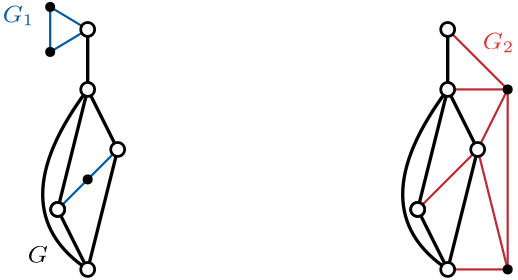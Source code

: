 <?xml version="1.0"?>
<!DOCTYPE ipe SYSTEM "ipe.dtd">
<ipe version="70218" creator="Ipe 7.2.26">
<info created="D:20230528160213" modified="D:20230528160213"/>
<ipestyle name="basic">
<symbol name="arrow/arc(spx)">
<path stroke="sym-stroke" fill="sym-stroke" pen="sym-pen">
0 0 m
-1 0.333 l
-1 -0.333 l
h
</path>
</symbol>
<symbol name="arrow/farc(spx)">
<path stroke="sym-stroke" fill="white" pen="sym-pen">
0 0 m
-1 0.333 l
-1 -0.333 l
h
</path>
</symbol>
<symbol name="arrow/ptarc(spx)">
<path stroke="sym-stroke" fill="sym-stroke" pen="sym-pen">
0 0 m
-1 0.333 l
-0.8 0 l
-1 -0.333 l
h
</path>
</symbol>
<symbol name="arrow/fptarc(spx)">
<path stroke="sym-stroke" fill="white" pen="sym-pen">
0 0 m
-1 0.333 l
-0.8 0 l
-1 -0.333 l
h
</path>
</symbol>
<symbol name="mark/circle(sx)" transformations="translations">
<path fill="sym-stroke">
0.6 0 0 0.6 0 0 e
0.4 0 0 0.4 0 0 e
</path>
</symbol>
<symbol name="mark/disk(sx)" transformations="translations">
<path fill="sym-stroke">
0.6 0 0 0.6 0 0 e
</path>
</symbol>
<symbol name="mark/fdisk(sfx)" transformations="translations">
<group>
<path fill="sym-fill">
0.5 0 0 0.5 0 0 e
</path>
<path fill="sym-stroke" fillrule="eofill">
0.6 0 0 0.6 0 0 e
0.4 0 0 0.4 0 0 e
</path>
</group>
</symbol>
<symbol name="mark/box(sx)" transformations="translations">
<path fill="sym-stroke" fillrule="eofill">
-0.6 -0.6 m
0.6 -0.6 l
0.6 0.6 l
-0.6 0.6 l
h
-0.4 -0.4 m
0.4 -0.4 l
0.4 0.4 l
-0.4 0.4 l
h
</path>
</symbol>
<symbol name="mark/square(sx)" transformations="translations">
<path fill="sym-stroke">
-0.6 -0.6 m
0.6 -0.6 l
0.6 0.6 l
-0.6 0.6 l
h
</path>
</symbol>
<symbol name="mark/fsquare(sfx)" transformations="translations">
<group>
<path fill="sym-fill">
-0.5 -0.5 m
0.5 -0.5 l
0.5 0.5 l
-0.5 0.5 l
h
</path>
<path fill="sym-stroke" fillrule="eofill">
-0.6 -0.6 m
0.6 -0.6 l
0.6 0.6 l
-0.6 0.6 l
h
-0.4 -0.4 m
0.4 -0.4 l
0.4 0.4 l
-0.4 0.4 l
h
</path>
</group>
</symbol>
<symbol name="mark/cross(sx)" transformations="translations">
<group>
<path fill="sym-stroke">
-0.43 -0.57 m
0.57 0.43 l
0.43 0.57 l
-0.57 -0.43 l
h
</path>
<path fill="sym-stroke">
-0.43 0.57 m
0.57 -0.43 l
0.43 -0.57 l
-0.57 0.43 l
h
</path>
</group>
</symbol>
<symbol name="arrow/fnormal(spx)">
<path stroke="sym-stroke" fill="white" pen="sym-pen">
0 0 m
-1 0.333 l
-1 -0.333 l
h
</path>
</symbol>
<symbol name="arrow/pointed(spx)">
<path stroke="sym-stroke" fill="sym-stroke" pen="sym-pen">
0 0 m
-1 0.333 l
-0.8 0 l
-1 -0.333 l
h
</path>
</symbol>
<symbol name="arrow/fpointed(spx)">
<path stroke="sym-stroke" fill="white" pen="sym-pen">
0 0 m
-1 0.333 l
-0.8 0 l
-1 -0.333 l
h
</path>
</symbol>
<symbol name="arrow/linear(spx)">
<path stroke="sym-stroke" pen="sym-pen">
-1 0.333 m
0 0 l
-1 -0.333 l
</path>
</symbol>
<symbol name="arrow/fdouble(spx)">
<path stroke="sym-stroke" fill="white" pen="sym-pen">
0 0 m
-1 0.333 l
-1 -0.333 l
h
-1 0 m
-2 0.333 l
-2 -0.333 l
h
</path>
</symbol>
<symbol name="arrow/double(spx)">
<path stroke="sym-stroke" fill="sym-stroke" pen="sym-pen">
0 0 m
-1 0.333 l
-1 -0.333 l
h
-1 0 m
-2 0.333 l
-2 -0.333 l
h
</path>
</symbol>
<symbol name="arrow/mid-normal(spx)">
<path stroke="sym-stroke" fill="sym-stroke" pen="sym-pen">
0.5 0 m
-0.5 0.333 l
-0.5 -0.333 l
h
</path>
</symbol>
<symbol name="arrow/mid-fnormal(spx)">
<path stroke="sym-stroke" fill="white" pen="sym-pen">
0.5 0 m
-0.5 0.333 l
-0.5 -0.333 l
h
</path>
</symbol>
<symbol name="arrow/mid-pointed(spx)">
<path stroke="sym-stroke" fill="sym-stroke" pen="sym-pen">
0.5 0 m
-0.5 0.333 l
-0.3 0 l
-0.5 -0.333 l
h
</path>
</symbol>
<symbol name="arrow/mid-fpointed(spx)">
<path stroke="sym-stroke" fill="white" pen="sym-pen">
0.5 0 m
-0.5 0.333 l
-0.3 0 l
-0.5 -0.333 l
h
</path>
</symbol>
<symbol name="arrow/mid-double(spx)">
<path stroke="sym-stroke" fill="sym-stroke" pen="sym-pen">
1 0 m
0 0.333 l
0 -0.333 l
h
0 0 m
-1 0.333 l
-1 -0.333 l
h
</path>
</symbol>
<symbol name="arrow/mid-fdouble(spx)">
<path stroke="sym-stroke" fill="white" pen="sym-pen">
1 0 m
0 0.333 l
0 -0.333 l
h
0 0 m
-1 0.333 l
-1 -0.333 l
h
</path>
</symbol>
<anglesize name="22.5 deg" value="22.5"/>
<anglesize name="30 deg" value="30"/>
<anglesize name="45 deg" value="45"/>
<anglesize name="60 deg" value="60"/>
<anglesize name="90 deg" value="90"/>
<arrowsize name="large" value="10"/>
<arrowsize name="small" value="5"/>
<arrowsize name="tiny" value="3"/>
<color name="blue" value="0 0 1"/>
<color name="brown" value="0.647 0.165 0.165"/>
<color name="darkblue" value="0 0 0.545"/>
<color name="darkcyan" value="0 0.545 0.545"/>
<color name="darkgray" value="0.663"/>
<color name="darkgreen" value="0 0.392 0"/>
<color name="darkmagenta" value="0.545 0 0.545"/>
<color name="darkorange" value="1 0.549 0"/>
<color name="darkred" value="0.545 0 0"/>
<color name="gold" value="1 0.843 0"/>
<color name="gray" value="0.745"/>
<color name="green" value="0 1 0"/>
<color name="lightblue" value="0.678 0.847 0.902"/>
<color name="lightcyan" value="0.878 1 1"/>
<color name="lightgray" value="0.827"/>
<color name="lightgreen" value="0.565 0.933 0.565"/>
<color name="lightyellow" value="1 1 0.878"/>
<color name="navy" value="0 0 0.502"/>
<color name="orange" value="1 0.647 0"/>
<color name="pink" value="1 0.753 0.796"/>
<color name="purple" value="0.627 0.125 0.941"/>
<color name="red" value="1 0 0"/>
<color name="seagreen" value="0.18 0.545 0.341"/>
<color name="turquoise" value="0.251 0.878 0.816"/>
<color name="violet" value="0.933 0.51 0.933"/>
<color name="yellow" value="1 1 0"/>
<dashstyle name="dash dot dotted" value="[4 2 1 2 1 2] 0"/>
<dashstyle name="dash dotted" value="[4 2 1 2] 0"/>
<dashstyle name="dashed" value="[4] 0"/>
<dashstyle name="dotted" value="[1 3] 0"/>
<gridsize name="10 pts (~3.5 mm)" value="10"/>
<gridsize name="14 pts (~5 mm)" value="14"/>
<gridsize name="16 pts (~6 mm)" value="16"/>
<gridsize name="20 pts (~7 mm)" value="20"/>
<gridsize name="28 pts (~10 mm)" value="28"/>
<gridsize name="32 pts (~12 mm)" value="32"/>
<gridsize name="4 pts" value="4"/>
<gridsize name="56 pts (~20 mm)" value="56"/>
<gridsize name="8 pts (~3 mm)" value="8"/>
<opacity name="10%" value="0.1"/>
<opacity name="30%" value="0.3"/>
<opacity name="50%" value="0.5"/>
<opacity name="75%" value="0.75"/>
<pen name="fat" value="1.2"/>
<pen name="heavier" value="0.8"/>
<pen name="ultrafat" value="2"/>
<symbolsize name="large" value="5"/>
<symbolsize name="small" value="2"/>
<symbolsize name="tiny" value="1.1"/>
<textsize name="Huge" value="\Huge"/>
<textsize name="LARGE" value="\LARGE"/>
<textsize name="Large" value="\Large"/>
<textsize name="footnote" value="\footnotesize"/>
<textsize name="huge" value="\huge"/>
<textsize name="large" value="\large"/>
<textsize name="script" value="\scriptsize"/>
<textsize name="small" value="\small"/>
<textsize name="tiny" value="\tiny"/>
<textstyle name="center" begin="\begin{center}" end="\end{center}"/>
<textstyle name="item" begin="\begin{itemize}\item{}" end="\end{itemize}"/>
<textstyle name="itemize" begin="\begin{itemize}" end="\end{itemize}"/>
<tiling name="falling" angle="-60" step="4" width="1"/>
<tiling name="rising" angle="30" step="4" width="1"/>
</ipestyle>
<ipestyle name="UP-colors">
<color name="UPblue" value="0 0.353 0.631"/>
<color name="UPblue20" value="0.725 0.824 0.898"/>
<color name="UPblue50" value="0.451 0.647 0.796"/>
<color name="UPblue70" value="0.271 0.529 0.729"/>
<color name="UPdarkred" value="0.737 0.165 0.2"/>
<color name="UPdarkred20" value="0.925 0.769 0.78"/>
<color name="UPdarkred50" value="0.855 0.541 0.561"/>
<color name="UPdarkred70" value="0.808 0.392 0.416"/>
<color name="UPgray" value="0.6 0.624 0.62"/>
<color name="UPgray120" value="0.494 0.514 0.51"/>
<color name="UPgray150" value="0.384 0.4 0.396"/>
<color name="UPgray20" value="0.89 0.894 0.894"/>
<color name="UPgray50" value="0.78 0.792 0.792"/>
<color name="UPgray70" value="0.706 0.725 0.722"/>
<color name="UPgreen" value="0 0.376 0.224"/>
<color name="UPgreen20" value="0.733 0.827 0.788"/>
<color name="UPgreen50" value="0.471 0.659 0.576"/>
<color name="UPgreen70" value="0.298 0.545 0.435"/>
<color name="UPorange" value="0.949 0.58 0"/>
<color name="UPorange20" value="0.984 0.882 0.725"/>
<color name="UPorange50" value="0.969 0.769 0.451"/>
<color name="UPorange70" value="0.951 0.694 0.271"/>
<color name="UPred" value="0.898 0.192 0.22"/>
<color name="UPred20" value="0.969 0.776 0.784"/>
<color name="UPred50" value="0.941 0.557 0.573"/>
<color name="UPred70" value="0.925 0.412 0.431"/>
<opacity name="10%" value="0.1"/>
<opacity name="20%" value="0.2"/>
<opacity name="30%" value="0.3"/>
<opacity name="40%" value="0.4"/>
<opacity name="50%" value="0.5"/>
<opacity name="60%" value="0.6"/>
<opacity name="70%" value="0.7"/>
<opacity name="80%" value="0.8"/>
<opacity name="90%" value="0.9"/>
<preamble>
\newcommand{\red}[1]{\textcolor{UPdarkred}{#1}}
</preamble>
</ipestyle>
<page>
<layer name="alpha"/>
<layer name="beta"/>
<view layers="alpha" active="alpha"/>
<view layers="alpha beta" active="beta"/>
<path layer="beta" matrix="0.675 0 0 0.675 33.4 246.6" stroke="UPblue" pen="heavier">
320 684 m
320 672 l
</path>
<path layer="alpha" matrix="0.675 0 0 0.675 76.6 233.1" stroke="UPblue" pen="heavier">
192 704 m
172 692 l
172 716 l
192 704 l
</path>
<path layer="beta" matrix="0.58457 -0.3375 0.3375 0.58457 -125.311 373.256" stroke="UPdarkred" pen="heavier">
320 684 m
320 672 l
</path>
<path matrix="0.675 0 0 0.675 76.6 189.9" stroke="black" pen="heavier">
256 640 m
320 640 l
</path>
<path matrix="0.675 0 0 0.675 76.6 254.7" stroke="UPdarkred" pen="heavier">
320 684 m
320 672 l
</path>
<path matrix="0.675 0 0 0.675 33.4 254.7" stroke="UPblue" pen="heavier">
320 684 m
320 672 l
</path>
<path matrix="0.675 0 0 0.675 76.6 233.1" stroke="black" pen="heavier">
256 704 m
320 704 l
</path>
<path matrix="0.675 0 0 0.675 76.6 233.1" stroke="UPorange" dash="dashed" pen="fat">
192 704 m
224 720
256 704 c
</path>
<path matrix="0.675 0 0 0.675 76.6 233.1" stroke="UPorange" dash="dashed" pen="fat">
320 704 m
352 720
384 704 c
</path>
<path matrix="0.675 0 0 0.675 76.6 233.1" stroke="UPorange" dash="dashed" pen="fat">
192 672 m
224 688
256 672 c
</path>
<path matrix="0.675 0 0 0.675 76.6 233.1" stroke="UPorange" dash="dashed" pen="fat">
320 672 m
352 688
384 672 c
</path>
<path matrix="0.675 0 0 0.675 76.6 233.1" stroke="UPorange" dash="dashed" pen="fat">
320 640 m
360 656
400 640 c
</path>
<path matrix="0.675 0 0 0.675 76.6 233.1" stroke="UPorange" dash="dashed" pen="fat">
208 640 m
232 656
256 640 c
</path>
<path matrix="0.675 0 0 0.675 76.6 233.1" stroke="UPorange" dash="dashed" pen="fat">
256 608 m
216 624
176 608 c
</path>
<path matrix="0.675 0 0 0.675 76.6 233.1" stroke="UPorange" dash="dashed" pen="fat">
320 608 m
344 624
368 608 c
</path>
<path matrix="0.675 0 0 0.675 76.6 233.1" stroke="UPorange" dash="dashed" pen="fat">
192 576 m
224 592
256 576 c
</path>
<path matrix="0.675 0 0 0.675 76.6 233.1" stroke="UPorange" dash="dashed" pen="fat">
320 576 m
352 592
384 576 c
</path>
<path matrix="0.675 0 0 0.675 76.6 233.1" stroke="black" pen="heavier">
256 672 m
288 680
320 672 c
</path>
<path matrix="0.675 0 0 0.675 76.6 233.1" stroke="black" pen="heavier">
320 672 m
288 688
256 672 c
</path>
<path matrix="0.675 0 0 0.675 76.6 233.1" stroke="black" pen="heavier">
256 672 m
288 664
320 672 c
</path>
<path matrix="0.675 0 0 0.675 76.6 233.1" stroke="black" pen="heavier">
320 672 m
288 656
256 672 c
</path>
<path matrix="0.675 0 0 0.675 76.6 233.1" stroke="UPdarkred" pen="heavier">
320 684 m
320 672 l
</path>
<path matrix="0.675 0 0 0.675 76.6 233.1" stroke="black" pen="heavier">
256 640 m
288 648
320 640 c
</path>
<path matrix="0.675 0 0 0.675 76.6 233.1" stroke="black" pen="heavier">
320 640 m
288 632
256 640 c
</path>
<path matrix="0.675 0 0 0.675 76.6 203.4" stroke="UPdarkred" pen="heavier">
320 684 m
320 672 l
</path>
<path matrix="0.675 0 0 0.675 76.6 211.5" stroke="UPdarkred" pen="heavier">
320 684 m
320 672 l
</path>
<path matrix="0.675 0 0 0.675 33.4 211.5" stroke="UPblue" pen="heavier">
320 684 m
320 672 l
</path>
<path matrix="0.675 0 0 0.675 76.6 168.3" stroke="black" pen="heavier">
256 704 m
288 712
320 704 c
</path>
<path matrix="0.675 0 0 0.675 76.6 168.3" stroke="black" pen="heavier">
320 704 m
288 696
256 704 c
</path>
<path matrix="0.675 0 0 -0.675 76.6 1097.11" stroke="UPdarkred" pen="heavier">
320 684 m
320 672 l
</path>
<path matrix="0.675 0 0 -0.675 33.4 1097.11" stroke="UPblue" pen="heavier">
320 684 m
320 672 l
</path>
<path matrix="0.675 0 0 0.675 76.6 189.9" stroke="black" pen="heavier">
256 640 m
288 648
320 640 c
</path>
<path matrix="0.675 0 0 0.675 76.6 189.9" stroke="black" pen="heavier">
320 640 m
288 632
256 640 c
</path>
<path matrix="0.675 0 0 0.675 76.6 168.3" stroke="UPdarkred" pen="heavier">
320 684 m
320 672 l
</path>
<use matrix="0.675 0 0 0.675 76.6 233.1" name="mark/fdisk(sfx)" pos="256 704" size="large" stroke="black"/>
<use matrix="0.675 0 0 0.675 76.6 233.1" name="mark/fdisk(sfx)" pos="320 704" size="large" stroke="black" fill="white"/>
<use matrix="0.675 0 0 0.675 76.6 233.1" name="mark/fdisk(sfx)" pos="320 672" size="large" stroke="black" fill="white"/>
<use matrix="0.675 0 0 0.675 76.6 233.1" name="mark/fdisk(sfx)" pos="256 672" size="large" stroke="black" fill="white"/>
<use matrix="0.675 0 0 0.675 76.6 233.1" name="mark/fdisk(sfx)" pos="256 640" size="large" stroke="black" fill="white"/>
<use matrix="0.675 0 0 0.675 76.6 233.1" name="mark/fdisk(sfx)" pos="320 640" size="large" stroke="black" fill="white"/>
<use matrix="0.675 0 0 0.675 76.6 233.1" name="mark/fdisk(sfx)" pos="320 608" size="large" stroke="black" fill="white"/>
<use matrix="0.675 0 0 0.675 76.6 233.1" name="mark/fdisk(sfx)" pos="256 608" size="large" stroke="black" fill="white"/>
<use matrix="0.675 0 0 0.675 76.6 233.1" name="mark/fdisk(sfx)" pos="256 576" size="large" stroke="black" fill="white"/>
<use matrix="0.675 0 0 0.675 76.6 233.1" name="mark/fdisk(sfx)" pos="320 576" size="large" stroke="black" fill="white"/>
<use matrix="0.675 0 0 0.675 76.6 233.1" name="mark/disk(sx)" pos="320 684" size="small" stroke="black"/>
<use matrix="0.675 0 0 0.675 76.6 233.1" name="mark/disk(sx)" pos="320 652" size="small" stroke="black"/>
<use matrix="0.675 0 0 0.675 76.6 233.1" name="mark/disk(sx)" pos="256 652" size="small" stroke="black"/>
<use matrix="0.675 0 0 -0.675 76.6 1053.9" name="mark/disk(sx)" pos="256 620" size="small" stroke="black"/>
<use matrix="0.675 0 0 -0.675 76.6 1053.9" name="mark/disk(sx)" pos="320 620" size="small" stroke="black"/>
<use matrix="0.675 0 0 0.675 76.6 233.1" name="mark/disk(sx)" pos="320 628" size="small" stroke="black"/>
<use matrix="0.675 0 0 0.675 76.6 233.1" name="mark/disk(sx)" pos="320 588" size="small" stroke="black"/>
<use matrix="0.675 0 0 0.675 76.6 254.7" name="mark/disk(sx)" pos="320 684" size="small" stroke="black"/>
<use matrix="0.675 0 0 0.675 76.6 233.1" name="mark/disk(sx)" pos="256 716" size="small" stroke="black"/>
<use matrix="0.58457 -0.3375 0.3375 0.58457 -110.461 398.977" name="mark/disk(sx)" pos="320 628" size="small" stroke="black"/>
<path layer="alpha" matrix="0.675 0 0 0.675 206.2 233.1" stroke="UPdarkred" pen="heavier">
192 704 m
224 672 l
</path>
<path matrix="0.675 0 0 0.675 206.2 233.1" stroke="UPdarkred" pen="heavier">
224 672 m
208 640 l
224 576 l
</path>
<path matrix="0.675 0 0 0.675 206.2 233.1" stroke="UPdarkred" pen="heavier">
192 576 m
224 576 l
224 672 l
192 672 l
</path>
<path matrix="0.675 0 0 0.675 206.2 233.1" stroke="UPdarkred" pen="heavier">
176 608 m
208 640 l
</path>
<path matrix="0.675 0 0 0.675 206.2 233.1" stroke="black" pen="fat">
192 576 m
144 608
192 672 c
</path>
<path matrix="0.675 0 0 0.675 206.2 233.1" stroke="black" pen="fat">
192 672 m
192 704 l
</path>
<path matrix="0.675 0 0 0.675 206.2 233.1" stroke="black" pen="fat">
192 672 m
208 640 l
</path>
<path matrix="0.675 0 0 0.675 206.2 233.1" stroke="black" pen="fat">
192 576 m
176 608 l
</path>
<path matrix="0.675 0 0 0.675 206.2 233.1" stroke="black" pen="fat">
176 608 m
192 672 l
</path>
<path matrix="0.675 0 0 0.675 206.2 233.1" stroke="black" pen="fat">
192 576 m
208 640 l
</path>
<use matrix="0.675 0 0 0.675 206.2 233.1" name="mark/fdisk(sfx)" pos="192 576" size="large" stroke="black" fill="white"/>
<use matrix="0.675 0 0 0.675 206.2 233.1" name="mark/fdisk(sfx)" pos="176 608" size="large" stroke="black" fill="white"/>
<use matrix="0.675 0 0 0.675 206.2 233.1" name="mark/fdisk(sfx)" pos="176 608" size="large" stroke="black" fill="white"/>
<use matrix="0.675 0 0 0.675 206.2 233.1" name="mark/fdisk(sfx)" pos="208 640" size="large" stroke="black" fill="white"/>
<use matrix="0.675 0 0 0.675 206.2 233.1" name="mark/fdisk(sfx)" pos="192 672" size="large" stroke="black" fill="white"/>
<use matrix="0.675 0 0 0.675 206.2 233.1" name="mark/fdisk(sfx)" pos="192 704" size="large" stroke="black" fill="white"/>
<use matrix="0.675 0 0 0.675 206.2 233.1" name="mark/disk(sx)" pos="224 672" size="normal" stroke="black"/>
<use matrix="0.675 0 0 0.675 206.2 233.1" name="mark/disk(sx)" pos="224 576" size="normal" stroke="black"/>
<path matrix="0.675 0 0 0.675 76.6 233.1" stroke="UPblue" pen="heavier">
176 608 m
208 640 l
</path>
<path matrix="0.675 0 0 0.675 76.6 233.1" stroke="black" pen="fat">
192 576 m
144 608
192 672 c
</path>
<path matrix="0.675 0 0 0.675 76.6 233.1" stroke="black" pen="fat">
192 672 m
192 704 l
</path>
<path matrix="0.675 0 0 0.675 76.6 233.1" stroke="black" pen="fat">
192 672 m
208 640 l
</path>
<path matrix="0.675 0 0 0.675 76.6 233.1" stroke="black" pen="fat">
192 576 m
176 608 l
</path>
<path matrix="0.675 0 0 0.675 76.6 233.1" stroke="black" pen="fat">
176 608 m
192 672 l
</path>
<path matrix="0.675 0 0 0.675 76.6 233.1" stroke="black" pen="fat">
192 576 m
208 640 l
</path>
<use matrix="0.675 0 0 0.675 76.6 233.1" name="mark/fdisk(sfx)" pos="192 576" size="large" stroke="black" fill="white"/>
<use matrix="0.675 0 0 0.675 76.6 233.1" name="mark/fdisk(sfx)" pos="176 608" size="large" stroke="black" fill="white"/>
<use matrix="0.675 0 0 0.675 76.6 233.1" name="mark/fdisk(sfx)" pos="176 608" size="large" stroke="black" fill="white"/>
<use matrix="0.675 0 0 0.675 76.6 233.1" name="mark/fdisk(sfx)" pos="208 640" size="large" stroke="black" fill="white"/>
<use matrix="0.675 0 0 0.675 76.6 233.1" name="mark/fdisk(sfx)" pos="192 672" size="large" stroke="black" fill="white"/>
<use matrix="0.675 0 0 0.675 76.6 233.1" name="mark/fdisk(sfx)" pos="192 704" size="large" stroke="black" fill="white"/>
<use matrix="0.675 0 0 0.675 76.6 233.1" name="mark/disk(sx)" pos="192 624" size="normal" stroke="black"/>
<use layer="beta" matrix="0.675 0 0 0.675 33.4 276.3" name="mark/disk(sx)" pos="320 628" size="small" stroke="black"/>
<use layer="alpha" matrix="0.675 0 0 0.675 76.6 233.1" name="mark/disk(sx)" pos="172 716" size="normal" stroke="black"/>
<use matrix="0.675 0 0 0.675 76.6 233.1" name="mark/disk(sx)" pos="172 692" size="normal" stroke="black"/>
<text matrix="0.225 0 0 0.225 151 555.984" transformations="translations" pos="160 688" stroke="UPblue" type="label" width="11.367" height="6.133" depth="0.99" halign="right" valign="baseline" size="small" style="math">G_1</text>
<text matrix="0.225 0 0 0.225 323.8 546.3" transformations="translations" pos="160 688" stroke="UPred" type="label" width="11.367" height="6.133" depth="0.99" halign="right" valign="baseline" size="small" style="math">G_2</text>
<text matrix="0.225 0 0 0.225 155.8 469.5" transformations="translations" pos="160 688" stroke="black" type="label" width="7.216" height="6.127" depth="0" halign="right" valign="baseline" size="small" style="math">G</text>
</page>
</ipe>
